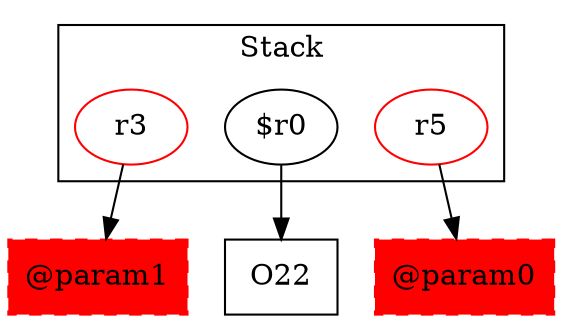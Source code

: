 digraph sample {
  rankDir="LR";
  subgraph cluster_0 {
    label="Stack"
    "r3"; "$r0"; "r5"; 
  }
  "r3" -> { "@param1"[shape=box]};
  "$r0" -> { O22[shape=box]};
  "r5" -> { "@param0"[shape=box]};
  "@param1"[shape=box, style="filled,dashed"];
  "@param0"[shape=box, style="filled,dashed"];
  r3[color="red"];
  r5[color="red"];
  "@param1"[color="red"];
  "@param0"[color="red"];
}
